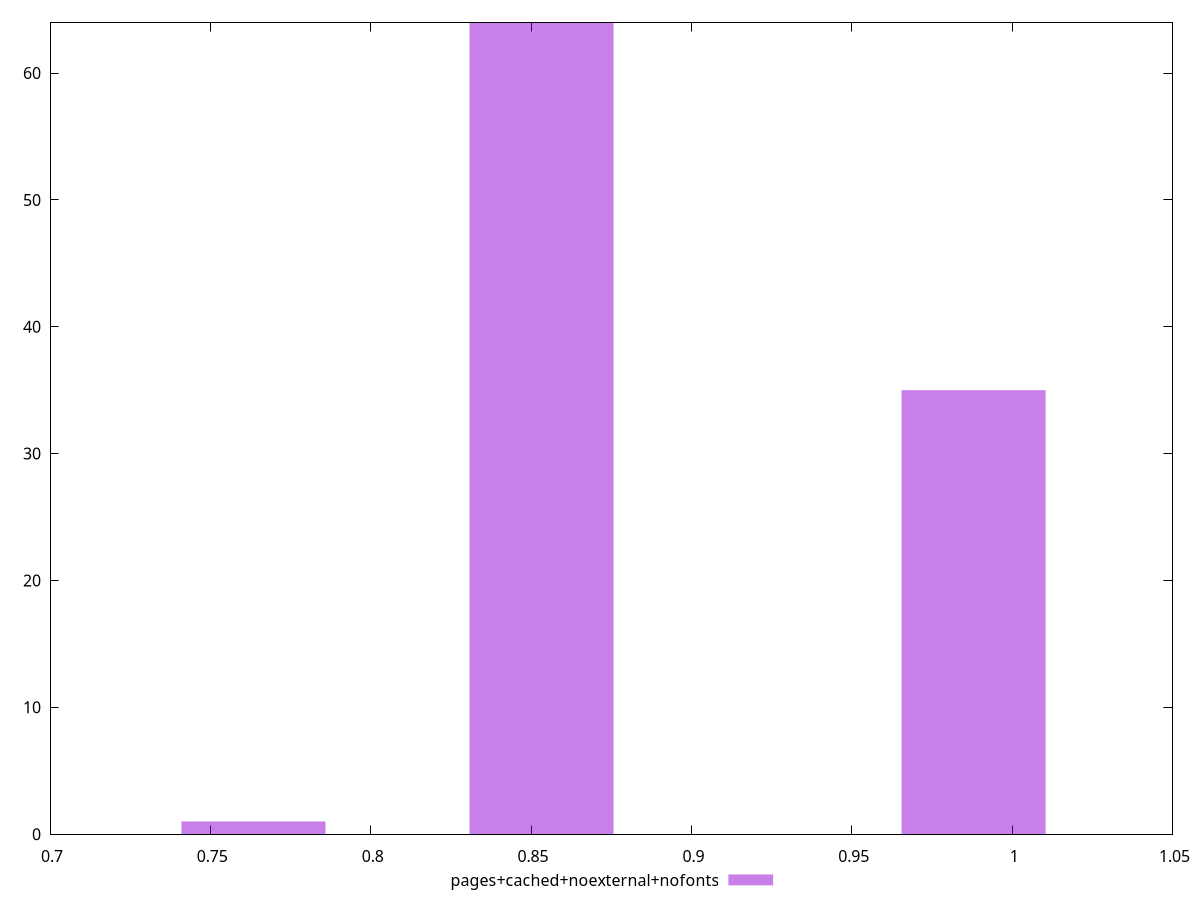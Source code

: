 $_pagesCachedNoexternalNofonts <<EOF
0.853258922938672 64
0.9879840160342518 35
0.7634421942082855 1
EOF
set key outside below
set terminal pngcairo
set output "report_00004_2020-11-02T20-21-41.718Z/uses-http2/pages+cached+noexternal+nofonts//hist.png"
set yrange [0:64]
set boxwidth 0.044908364365193264
set style fill transparent solid 0.5 noborder
plot $_pagesCachedNoexternalNofonts title "pages+cached+noexternal+nofonts" with boxes ,